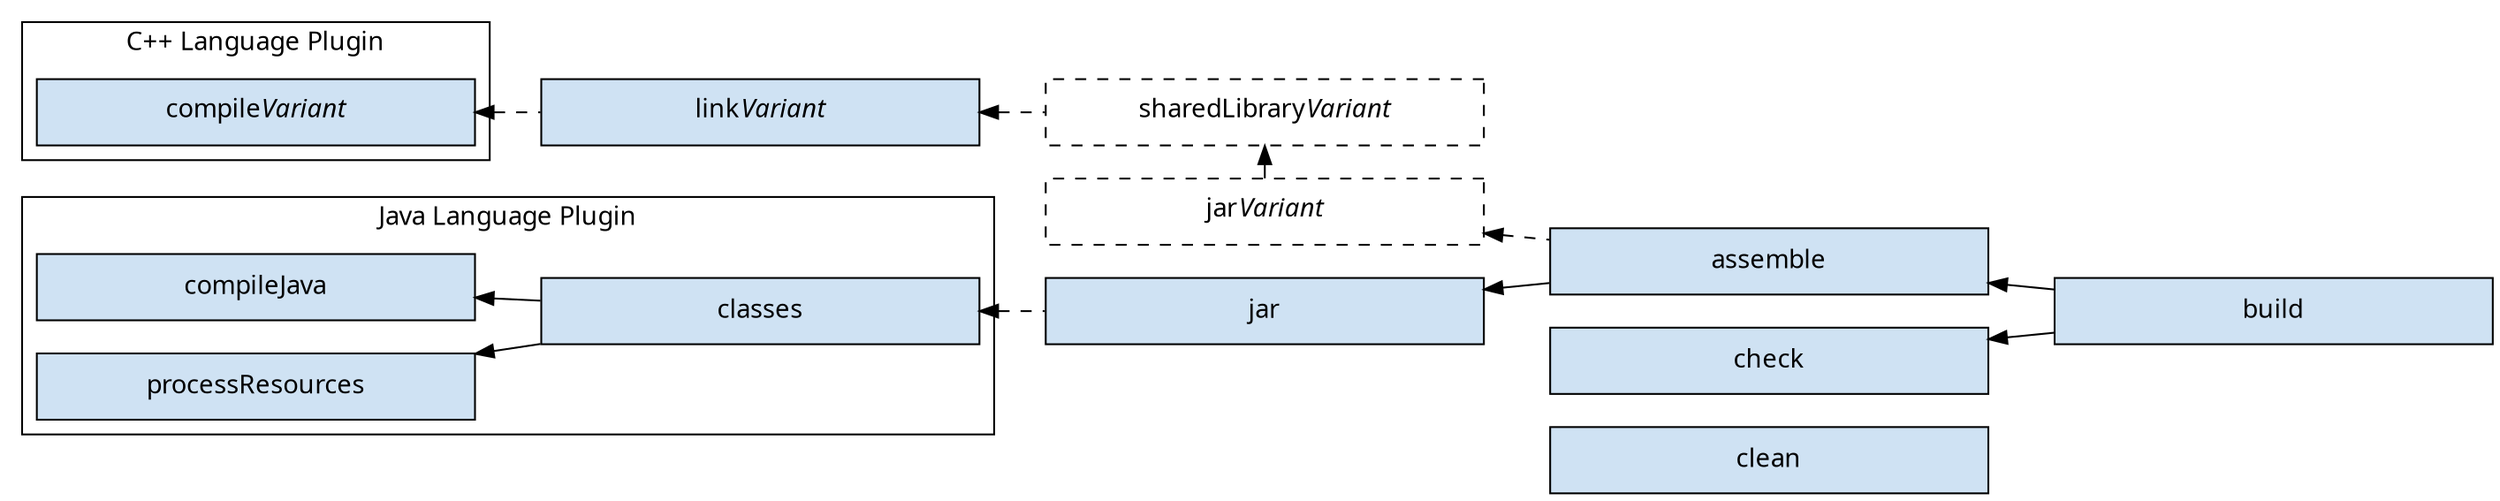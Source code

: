 digraph jniLibraryTaskGraph {
  graph [ dpi = 100, fontname="Sans"];
  node [fontname = "Sans"];
  edge [fontname = "Sans"];
  node [shape=rectangle, fixedsize=true, width=3.3, height=0.5];
  node [style=filled, fillcolor="#cfe2f3"]
  rankdir=LR

  subgraph cluster_cppLanguage {
    label = "C++ Language Plugin"
    color = black

    compileCpp [label=<compile<i>Variant</i>>]
  }

  subgraph cluster_javaLanguage {
    label = "Java Language Plugin"

    {compileJava, processResources} -> classes [dir=back]
    {rank=same compileJava processResources}
  }

  // Styling
  link [label=<link<i>Variant</i>>]
  sharedLibrary [style=dashed, label=<sharedLibrary<i>Variant</i>>]
  jarNative [style=dashed, label=<jar<i>Variant</i>>]
  jarJvm [label="jar"]

  // link to assemble
  compileCpp -> link -> sharedLibrary [dir=back, style=dashed]
  sharedLibrary -> jarNative [dir=back]
  {rank=same sharedLibrary jarNative}
  jarNative -> assemble [dir=back, style=dashed]

  // classes to assemble
  classes -> jarJvm [dir=back, style=dashed]
  jarJvm -> assemble [dir=back]

  // assemble & check to build
  assemble -> build [dir=back]
  check -> build [dir=back]

  // align check & clean
  check -> clean [style=invis]
  {rank=same check clean}
}
